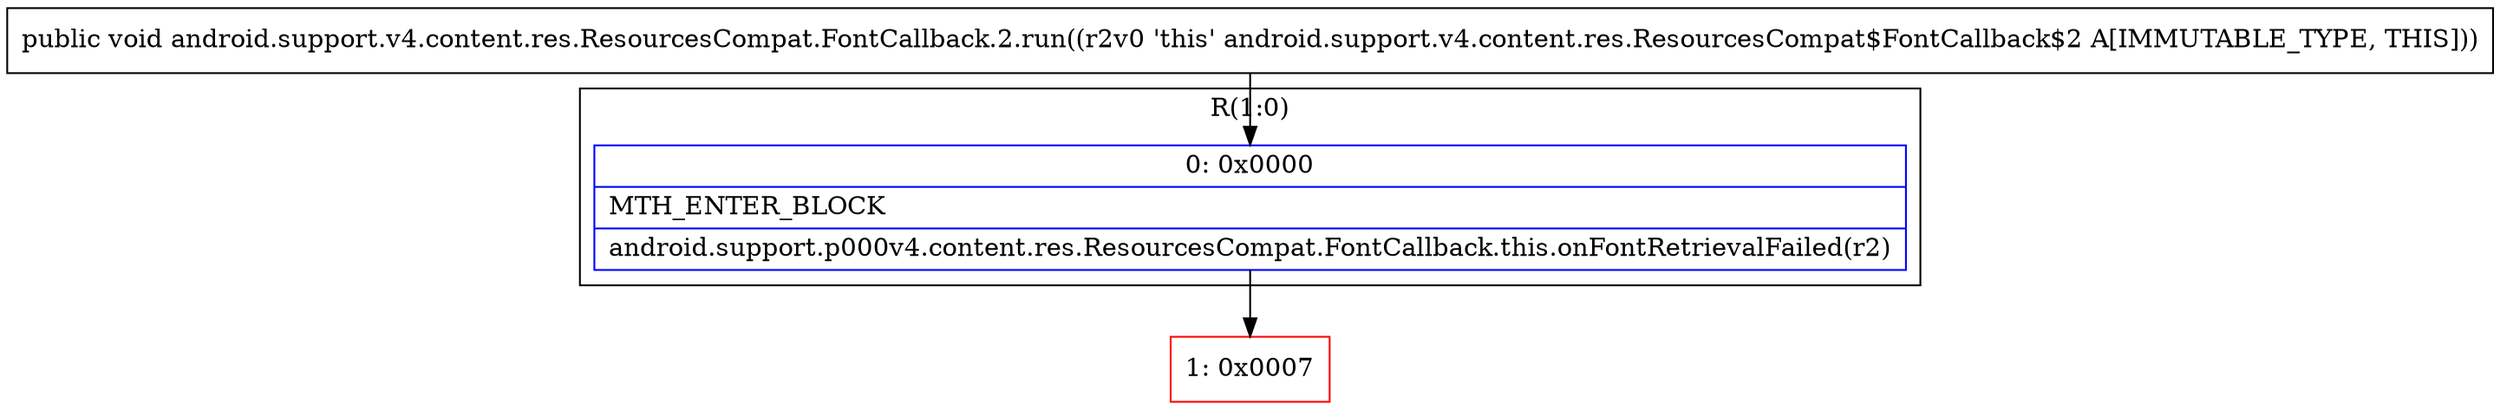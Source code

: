 digraph "CFG forandroid.support.v4.content.res.ResourcesCompat.FontCallback.2.run()V" {
subgraph cluster_Region_641507702 {
label = "R(1:0)";
node [shape=record,color=blue];
Node_0 [shape=record,label="{0\:\ 0x0000|MTH_ENTER_BLOCK\l|android.support.p000v4.content.res.ResourcesCompat.FontCallback.this.onFontRetrievalFailed(r2)\l}"];
}
Node_1 [shape=record,color=red,label="{1\:\ 0x0007}"];
MethodNode[shape=record,label="{public void android.support.v4.content.res.ResourcesCompat.FontCallback.2.run((r2v0 'this' android.support.v4.content.res.ResourcesCompat$FontCallback$2 A[IMMUTABLE_TYPE, THIS])) }"];
MethodNode -> Node_0;
Node_0 -> Node_1;
}

